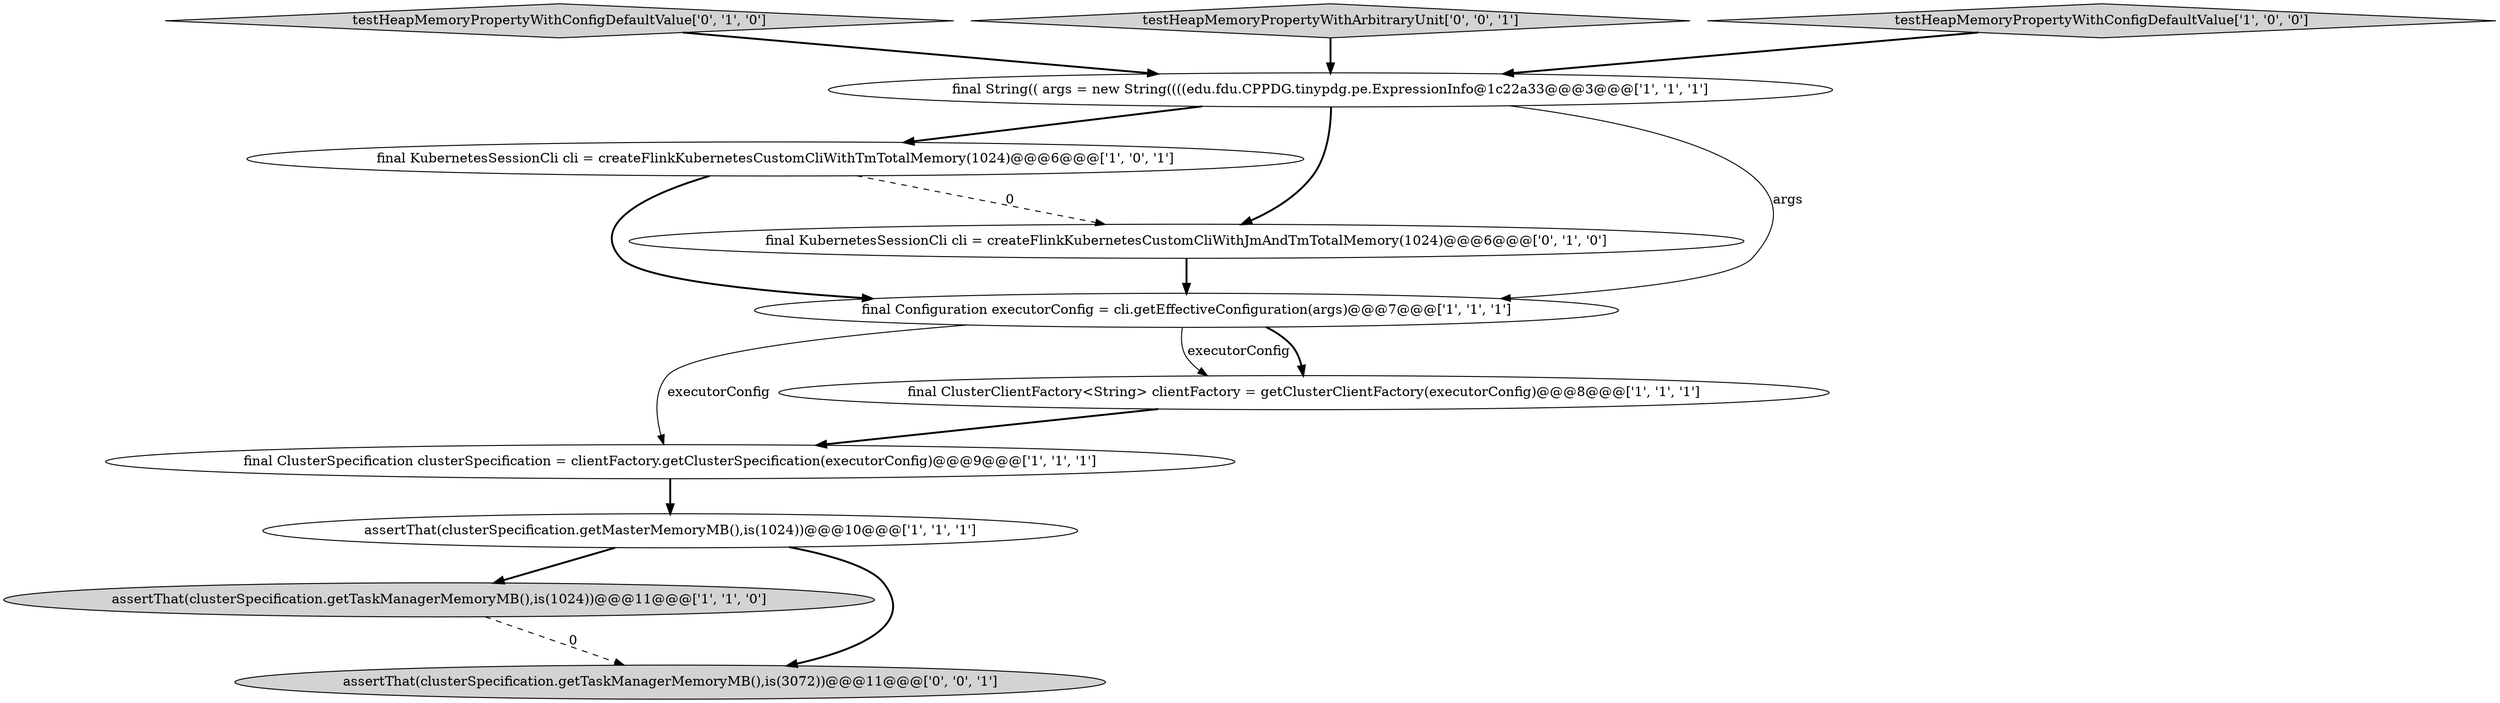 digraph {
8 [style = filled, label = "testHeapMemoryPropertyWithConfigDefaultValue['0', '1', '0']", fillcolor = lightgray, shape = diamond image = "AAA0AAABBB2BBB"];
6 [style = filled, label = "assertThat(clusterSpecification.getTaskManagerMemoryMB(),is(1024))@@@11@@@['1', '1', '0']", fillcolor = lightgray, shape = ellipse image = "AAA0AAABBB1BBB"];
10 [style = filled, label = "testHeapMemoryPropertyWithArbitraryUnit['0', '0', '1']", fillcolor = lightgray, shape = diamond image = "AAA0AAABBB3BBB"];
2 [style = filled, label = "testHeapMemoryPropertyWithConfigDefaultValue['1', '0', '0']", fillcolor = lightgray, shape = diamond image = "AAA0AAABBB1BBB"];
0 [style = filled, label = "final KubernetesSessionCli cli = createFlinkKubernetesCustomCliWithTmTotalMemory(1024)@@@6@@@['1', '0', '1']", fillcolor = white, shape = ellipse image = "AAA0AAABBB1BBB"];
3 [style = filled, label = "assertThat(clusterSpecification.getMasterMemoryMB(),is(1024))@@@10@@@['1', '1', '1']", fillcolor = white, shape = ellipse image = "AAA0AAABBB1BBB"];
7 [style = filled, label = "final ClusterSpecification clusterSpecification = clientFactory.getClusterSpecification(executorConfig)@@@9@@@['1', '1', '1']", fillcolor = white, shape = ellipse image = "AAA0AAABBB1BBB"];
11 [style = filled, label = "assertThat(clusterSpecification.getTaskManagerMemoryMB(),is(3072))@@@11@@@['0', '0', '1']", fillcolor = lightgray, shape = ellipse image = "AAA0AAABBB3BBB"];
5 [style = filled, label = "final ClusterClientFactory<String> clientFactory = getClusterClientFactory(executorConfig)@@@8@@@['1', '1', '1']", fillcolor = white, shape = ellipse image = "AAA0AAABBB1BBB"];
4 [style = filled, label = "final String(( args = new String((((edu.fdu.CPPDG.tinypdg.pe.ExpressionInfo@1c22a33@@@3@@@['1', '1', '1']", fillcolor = white, shape = ellipse image = "AAA0AAABBB1BBB"];
9 [style = filled, label = "final KubernetesSessionCli cli = createFlinkKubernetesCustomCliWithJmAndTmTotalMemory(1024)@@@6@@@['0', '1', '0']", fillcolor = white, shape = ellipse image = "AAA1AAABBB2BBB"];
1 [style = filled, label = "final Configuration executorConfig = cli.getEffectiveConfiguration(args)@@@7@@@['1', '1', '1']", fillcolor = white, shape = ellipse image = "AAA0AAABBB1BBB"];
0->1 [style = bold, label=""];
1->5 [style = solid, label="executorConfig"];
4->1 [style = solid, label="args"];
1->7 [style = solid, label="executorConfig"];
3->11 [style = bold, label=""];
6->11 [style = dashed, label="0"];
2->4 [style = bold, label=""];
10->4 [style = bold, label=""];
4->9 [style = bold, label=""];
9->1 [style = bold, label=""];
8->4 [style = bold, label=""];
5->7 [style = bold, label=""];
0->9 [style = dashed, label="0"];
4->0 [style = bold, label=""];
3->6 [style = bold, label=""];
1->5 [style = bold, label=""];
7->3 [style = bold, label=""];
}

